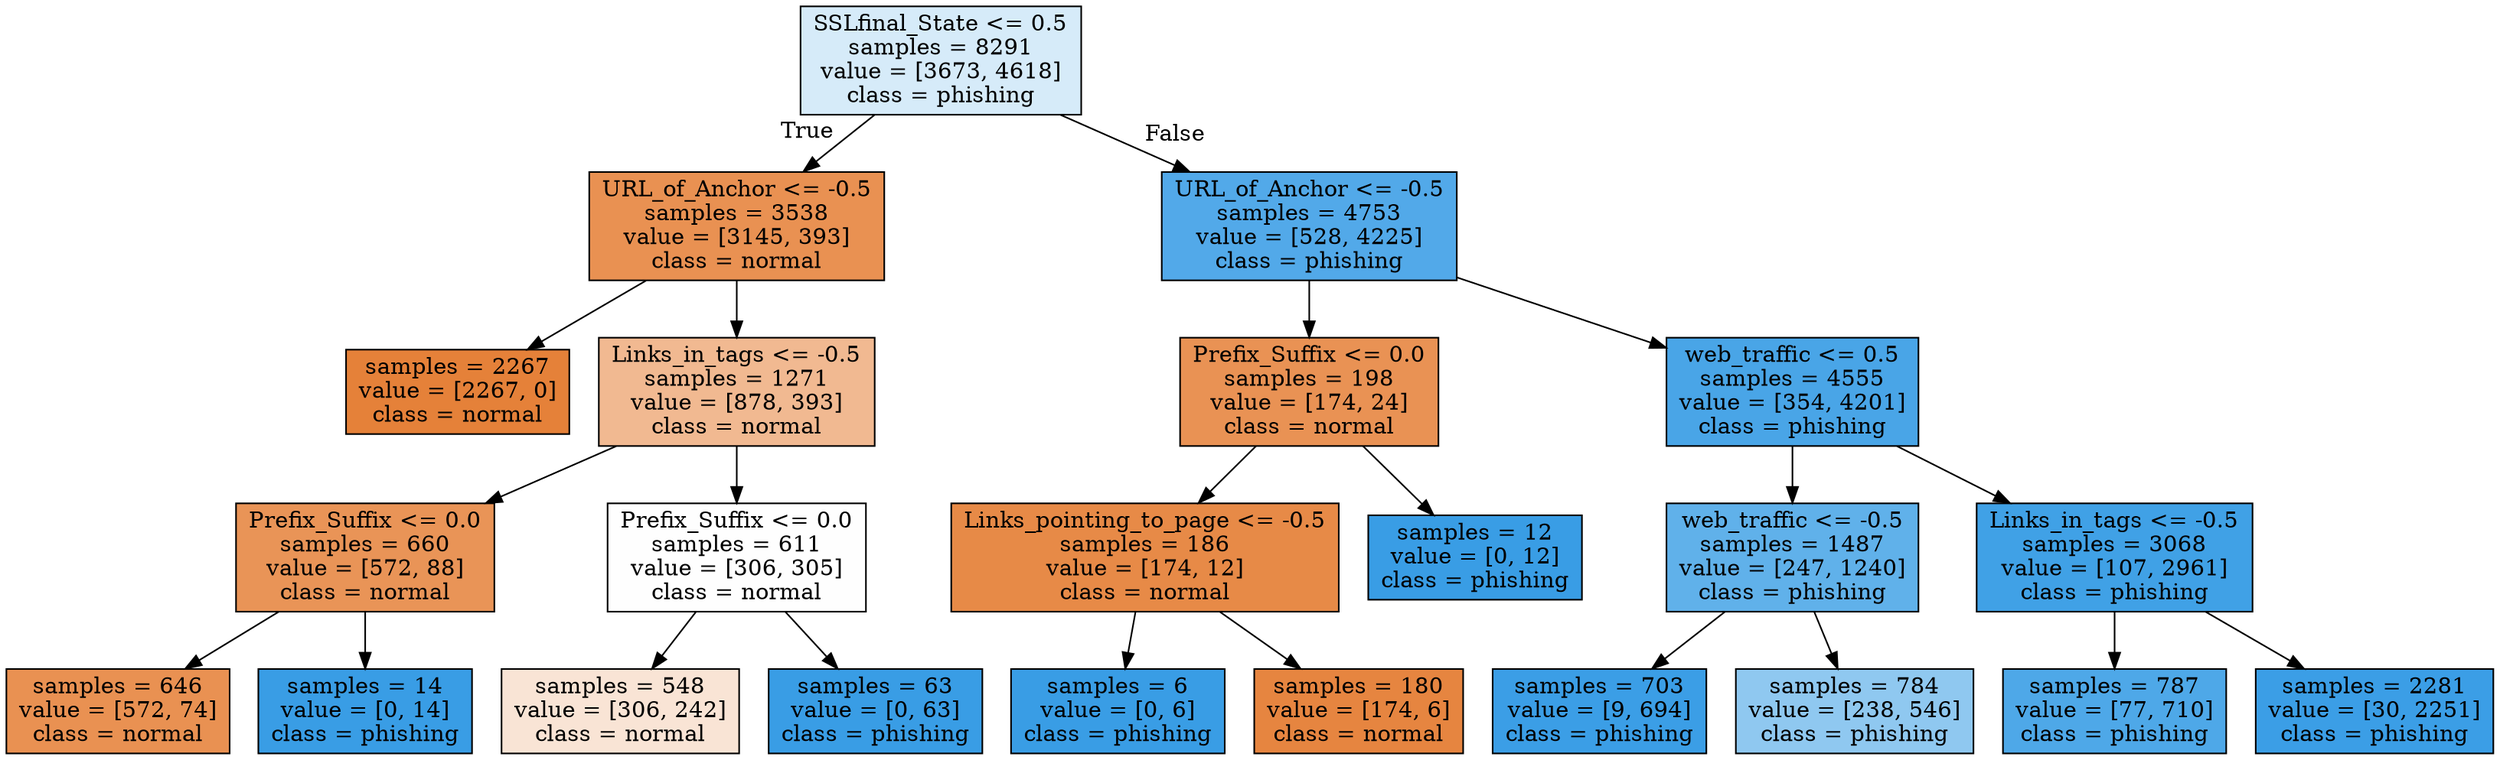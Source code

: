 digraph Tree {
node [shape=box, style="filled", color="black"] ;
0 [label="SSLfinal_State <= 0.5\nsamples = 8291\nvalue = [3673, 4618]\nclass = phishing", fillcolor="#399de534"] ;
1 [label="URL_of_Anchor <= -0.5\nsamples = 3538\nvalue = [3145, 393]\nclass = normal", fillcolor="#e58139df"] ;
0 -> 1 [labeldistance=2.5, labelangle=45, headlabel="True"] ;
2 [label="samples = 2267\nvalue = [2267, 0]\nclass = normal", fillcolor="#e58139ff"] ;
1 -> 2 ;
3 [label="Links_in_tags <= -0.5\nsamples = 1271\nvalue = [878, 393]\nclass = normal", fillcolor="#e581398d"] ;
1 -> 3 ;
4 [label="Prefix_Suffix <= 0.0\nsamples = 660\nvalue = [572, 88]\nclass = normal", fillcolor="#e58139d8"] ;
3 -> 4 ;
5 [label="samples = 646\nvalue = [572, 74]\nclass = normal", fillcolor="#e58139de"] ;
4 -> 5 ;
6 [label="samples = 14\nvalue = [0, 14]\nclass = phishing", fillcolor="#399de5ff"] ;
4 -> 6 ;
7 [label="Prefix_Suffix <= 0.0\nsamples = 611\nvalue = [306, 305]\nclass = normal", fillcolor="#e5813901"] ;
3 -> 7 ;
8 [label="samples = 548\nvalue = [306, 242]\nclass = normal", fillcolor="#e5813935"] ;
7 -> 8 ;
9 [label="samples = 63\nvalue = [0, 63]\nclass = phishing", fillcolor="#399de5ff"] ;
7 -> 9 ;
10 [label="URL_of_Anchor <= -0.5\nsamples = 4753\nvalue = [528, 4225]\nclass = phishing", fillcolor="#399de5df"] ;
0 -> 10 [labeldistance=2.5, labelangle=-45, headlabel="False"] ;
11 [label="Prefix_Suffix <= 0.0\nsamples = 198\nvalue = [174, 24]\nclass = normal", fillcolor="#e58139dc"] ;
10 -> 11 ;
12 [label="Links_pointing_to_page <= -0.5\nsamples = 186\nvalue = [174, 12]\nclass = normal", fillcolor="#e58139ed"] ;
11 -> 12 ;
13 [label="samples = 6\nvalue = [0, 6]\nclass = phishing", fillcolor="#399de5ff"] ;
12 -> 13 ;
14 [label="samples = 180\nvalue = [174, 6]\nclass = normal", fillcolor="#e58139f6"] ;
12 -> 14 ;
15 [label="samples = 12\nvalue = [0, 12]\nclass = phishing", fillcolor="#399de5ff"] ;
11 -> 15 ;
16 [label="web_traffic <= 0.5\nsamples = 4555\nvalue = [354, 4201]\nclass = phishing", fillcolor="#399de5ea"] ;
10 -> 16 ;
17 [label="web_traffic <= -0.5\nsamples = 1487\nvalue = [247, 1240]\nclass = phishing", fillcolor="#399de5cc"] ;
16 -> 17 ;
18 [label="samples = 703\nvalue = [9, 694]\nclass = phishing", fillcolor="#399de5fc"] ;
17 -> 18 ;
19 [label="samples = 784\nvalue = [238, 546]\nclass = phishing", fillcolor="#399de590"] ;
17 -> 19 ;
20 [label="Links_in_tags <= -0.5\nsamples = 3068\nvalue = [107, 2961]\nclass = phishing", fillcolor="#399de5f6"] ;
16 -> 20 ;
21 [label="samples = 787\nvalue = [77, 710]\nclass = phishing", fillcolor="#399de5e3"] ;
20 -> 21 ;
22 [label="samples = 2281\nvalue = [30, 2251]\nclass = phishing", fillcolor="#399de5fc"] ;
20 -> 22 ;
}
